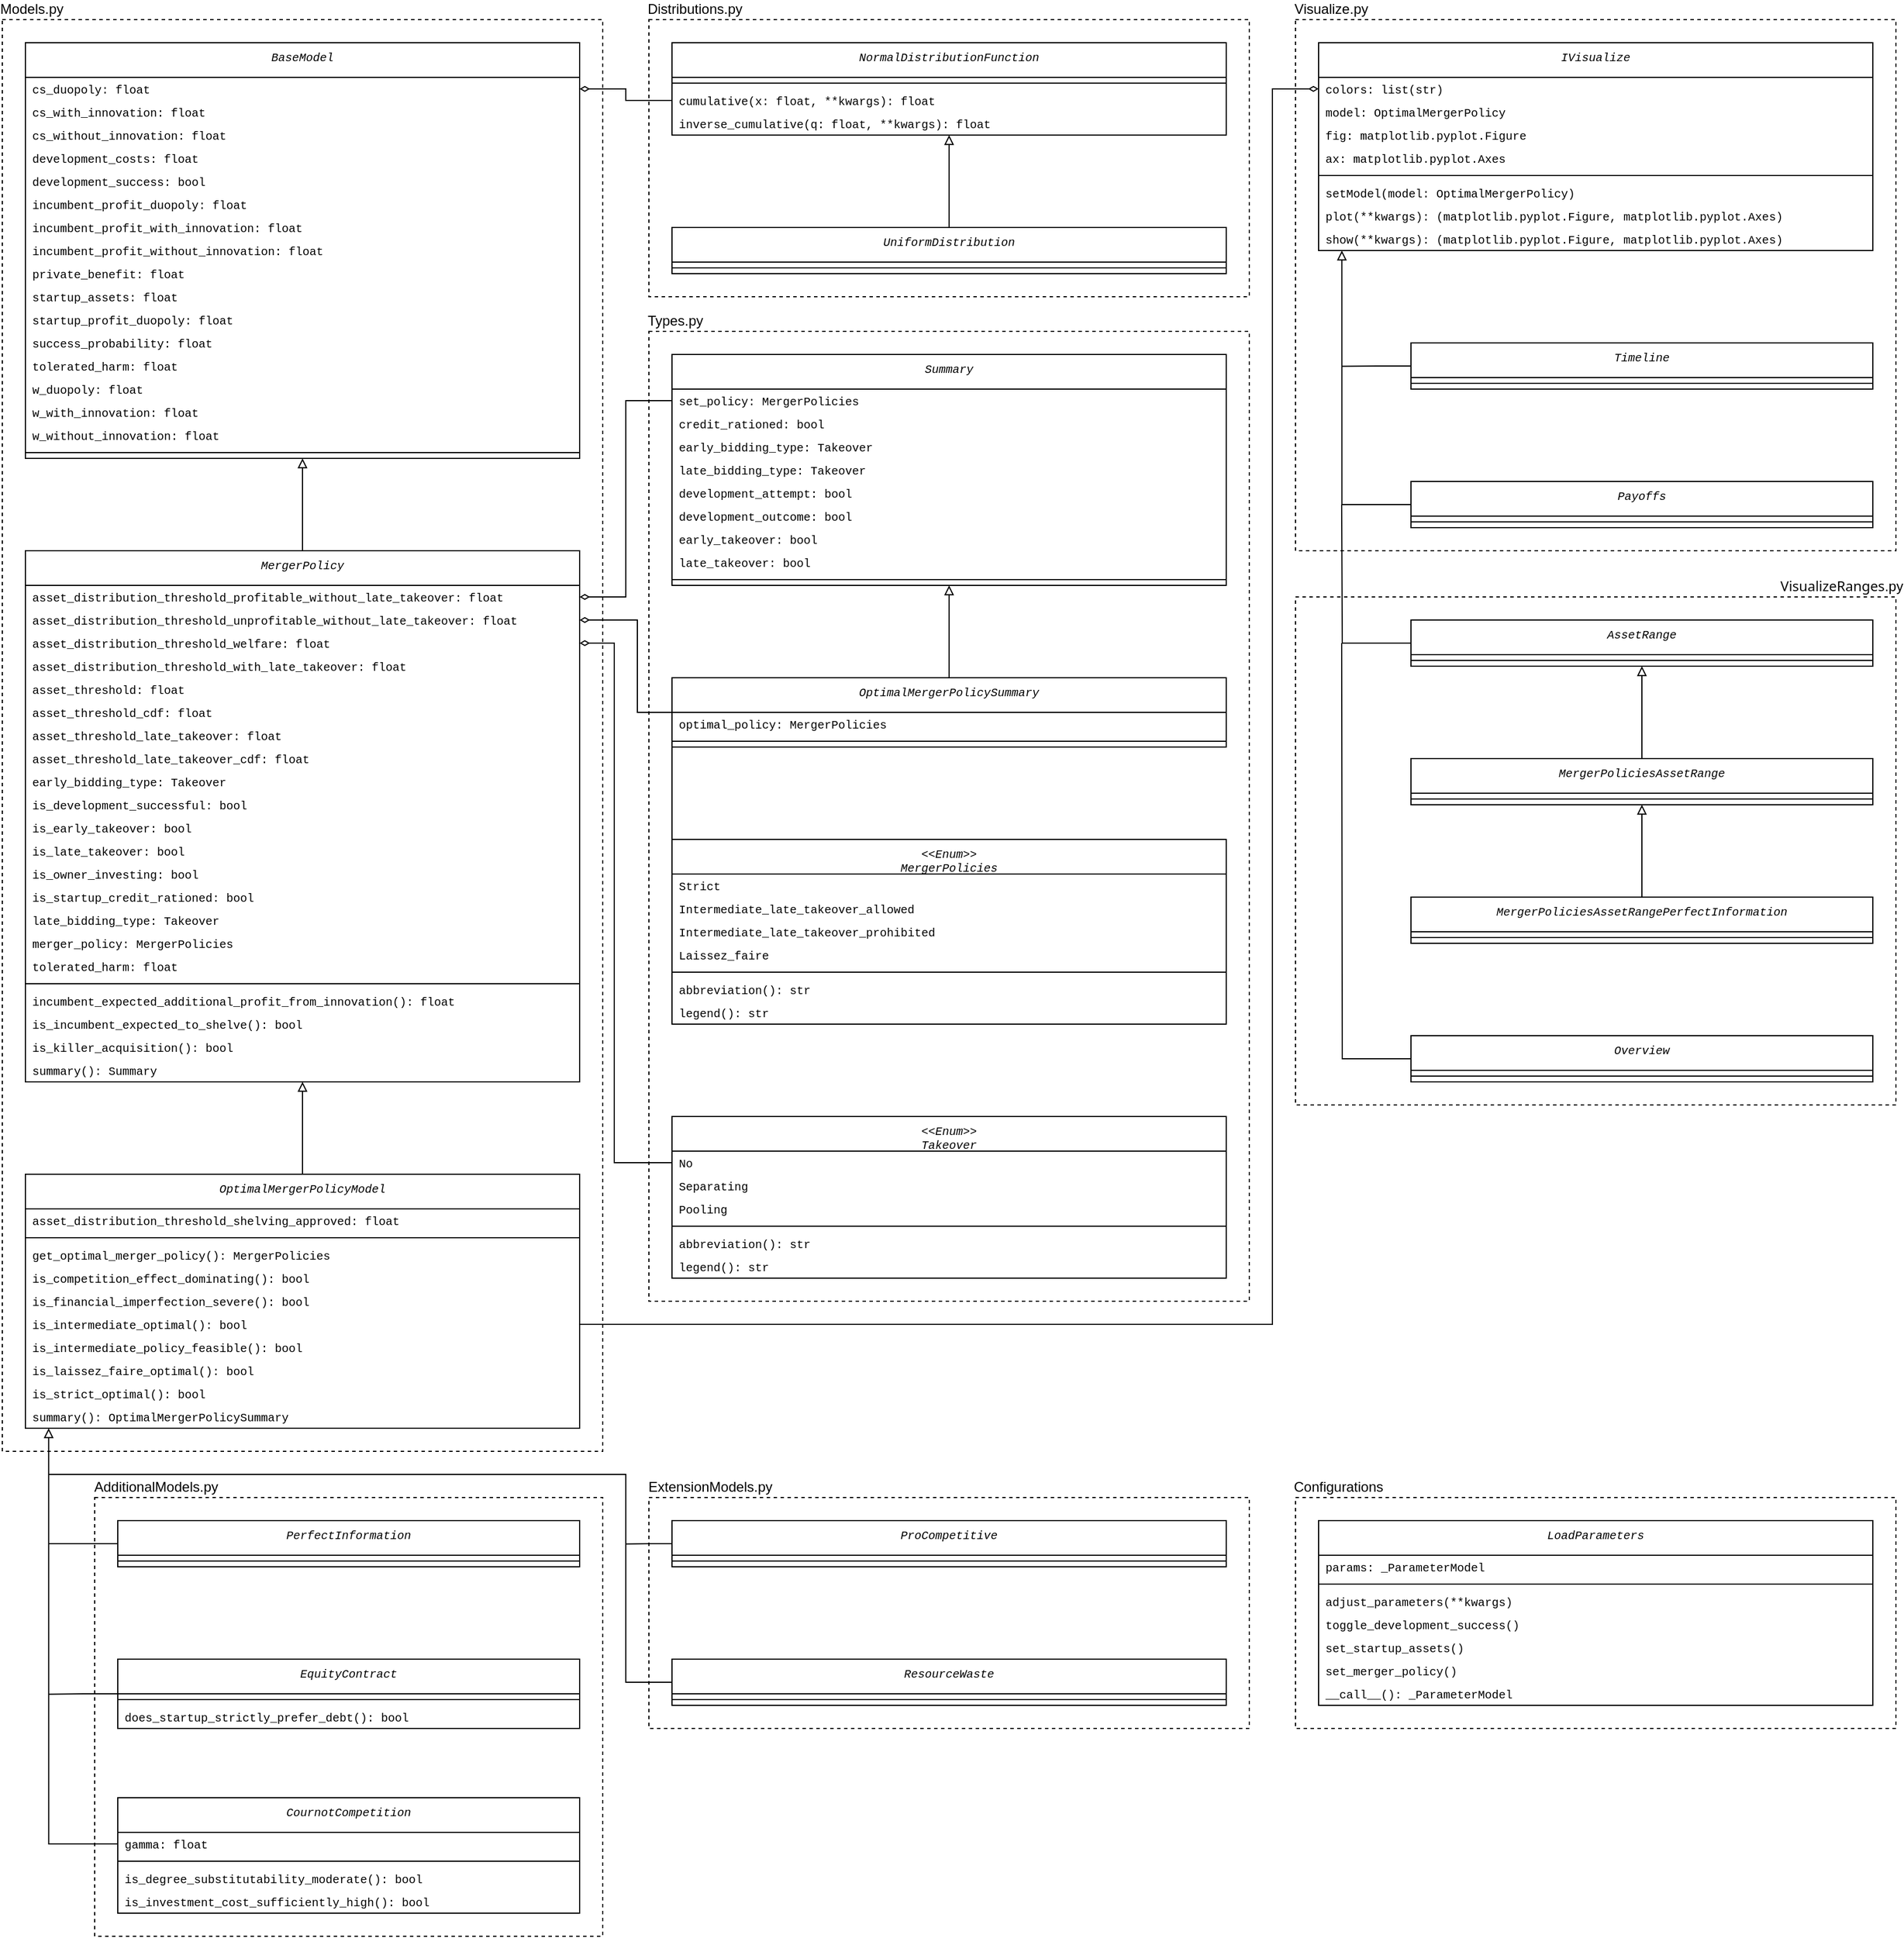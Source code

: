 <mxfile version="19.0.3" type="device"><diagram id="C5RBs43oDa-KdzZeNtuy" name="Page-1"><mxGraphModel dx="2844" dy="1714" grid="1" gridSize="10" guides="1" tooltips="1" connect="1" arrows="1" fold="1" page="1" pageScale="1" pageWidth="827" pageHeight="1169" math="0" shadow="0"><root><mxCell id="WIyWlLk6GJQsqaUBKTNV-0"/><mxCell id="WIyWlLk6GJQsqaUBKTNV-1" parent="WIyWlLk6GJQsqaUBKTNV-0"/><mxCell id="T2H4FNFeN9SNzQCAsRRk-172" value="Distributions.py" style="rounded=0;whiteSpace=wrap;html=1;fillColor=none;dashed=1;labelPosition=left;verticalLabelPosition=top;align=right;verticalAlign=bottom;spacingLeft=0;spacingRight=-83;" vertex="1" parent="WIyWlLk6GJQsqaUBKTNV-1"><mxGeometry x="620" y="100" width="520" height="240" as="geometry"/></mxCell><mxCell id="99" value="Types.py" style="rounded=0;whiteSpace=wrap;html=1;fillColor=none;dashed=1;labelPosition=left;verticalLabelPosition=top;align=right;verticalAlign=bottom;spacingLeft=0;spacingRight=-49;" parent="WIyWlLk6GJQsqaUBKTNV-1" vertex="1"><mxGeometry x="620" y="370" width="520" height="840" as="geometry"/></mxCell><mxCell id="97" value="Models.py" style="rounded=0;whiteSpace=wrap;html=1;fillColor=none;dashed=1;labelPosition=left;verticalLabelPosition=top;align=right;verticalAlign=bottom;spacingLeft=0;spacingRight=-55;" parent="WIyWlLk6GJQsqaUBKTNV-1" vertex="1"><mxGeometry x="60" y="100" width="520" height="1240" as="geometry"/></mxCell><mxCell id="98" value="AdditionalModels.py" style="rounded=0;whiteSpace=wrap;html=1;fillColor=none;dashed=1;labelPosition=left;verticalLabelPosition=top;align=right;verticalAlign=bottom;spacingLeft=0;spacingRight=-109;" parent="WIyWlLk6GJQsqaUBKTNV-1" vertex="1"><mxGeometry x="140" y="1380" width="440" height="380" as="geometry"/></mxCell><mxCell id="zkfFHV4jXpPFQw0GAbJ--0" value="BaseModel" style="swimlane;fontStyle=2;align=center;verticalAlign=top;childLayout=stackLayout;horizontal=1;startSize=30;horizontalStack=0;resizeParent=1;resizeLast=0;collapsible=1;marginBottom=0;rounded=0;shadow=0;strokeWidth=1;fontFamily=Courier New;fontSize=10;" parent="WIyWlLk6GJQsqaUBKTNV-1" vertex="1"><mxGeometry x="80" y="120" width="480" height="360" as="geometry"><mxRectangle x="230" y="140" width="160" height="26" as="alternateBounds"/></mxGeometry></mxCell><mxCell id="2sFI9Li3K3q5MDXTztL8-12" value="cs_duopoly: float" style="text;align=left;verticalAlign=middle;spacingLeft=4;spacingRight=4;overflow=hidden;rotatable=0;points=[[0,0.5],[1,0.5]];portConstraint=eastwest;rounded=0;shadow=0;html=0;fontFamily=Courier New;fontSize=10;" parent="zkfFHV4jXpPFQw0GAbJ--0" vertex="1"><mxGeometry y="30" width="480" height="20" as="geometry"/></mxCell><mxCell id="2sFI9Li3K3q5MDXTztL8-2" value="cs_with_innovation: float" style="text;align=left;verticalAlign=middle;spacingLeft=4;spacingRight=4;overflow=hidden;rotatable=0;points=[[0,0.5],[1,0.5]];portConstraint=eastwest;rounded=0;shadow=0;html=0;fontFamily=Courier New;fontSize=10;" parent="zkfFHV4jXpPFQw0GAbJ--0" vertex="1"><mxGeometry y="50" width="480" height="20" as="geometry"/></mxCell><mxCell id="2sFI9Li3K3q5MDXTztL8-9" value="cs_without_innovation: float" style="text;align=left;verticalAlign=middle;spacingLeft=4;spacingRight=4;overflow=hidden;rotatable=0;points=[[0,0.5],[1,0.5]];portConstraint=eastwest;rounded=0;shadow=0;html=0;fontFamily=Courier New;fontSize=10;" parent="zkfFHV4jXpPFQw0GAbJ--0" vertex="1"><mxGeometry y="70" width="480" height="20" as="geometry"/></mxCell><mxCell id="zkfFHV4jXpPFQw0GAbJ--2" value="development_costs: float" style="text;align=left;verticalAlign=middle;spacingLeft=4;spacingRight=4;overflow=hidden;rotatable=0;points=[[0,0.5],[1,0.5]];portConstraint=eastwest;rounded=0;shadow=0;html=0;fontFamily=Courier New;fontSize=10;" parent="zkfFHV4jXpPFQw0GAbJ--0" vertex="1"><mxGeometry y="90" width="480" height="20" as="geometry"/></mxCell><mxCell id="2sFI9Li3K3q5MDXTztL8-6" value="development_success: bool" style="text;align=left;verticalAlign=middle;spacingLeft=4;spacingRight=4;overflow=hidden;rotatable=0;points=[[0,0.5],[1,0.5]];portConstraint=eastwest;rounded=0;shadow=0;html=0;fontFamily=Courier New;fontSize=10;" parent="zkfFHV4jXpPFQw0GAbJ--0" vertex="1"><mxGeometry y="110" width="480" height="20" as="geometry"/></mxCell><mxCell id="2sFI9Li3K3q5MDXTztL8-11" value="incumbent_profit_duopoly: float" style="text;align=left;verticalAlign=middle;spacingLeft=4;spacingRight=4;overflow=hidden;rotatable=0;points=[[0,0.5],[1,0.5]];portConstraint=eastwest;rounded=0;shadow=0;html=0;fontFamily=Courier New;fontSize=10;" parent="zkfFHV4jXpPFQw0GAbJ--0" vertex="1"><mxGeometry y="130" width="480" height="20" as="geometry"/></mxCell><mxCell id="2sFI9Li3K3q5MDXTztL8-3" value="incumbent_profit_with_innovation: float" style="text;align=left;verticalAlign=middle;spacingLeft=4;spacingRight=4;overflow=hidden;rotatable=0;points=[[0,0.5],[1,0.5]];portConstraint=eastwest;rounded=0;shadow=0;html=0;fontFamily=Courier New;fontSize=10;" parent="zkfFHV4jXpPFQw0GAbJ--0" vertex="1"><mxGeometry y="150" width="480" height="20" as="geometry"/></mxCell><mxCell id="2sFI9Li3K3q5MDXTztL8-8" value="incumbent_profit_without_innovation: float" style="text;align=left;verticalAlign=middle;spacingLeft=4;spacingRight=4;overflow=hidden;rotatable=0;points=[[0,0.5],[1,0.5]];portConstraint=eastwest;rounded=0;shadow=0;html=0;fontFamily=Courier New;fontSize=10;" parent="zkfFHV4jXpPFQw0GAbJ--0" vertex="1"><mxGeometry y="170" width="480" height="20" as="geometry"/></mxCell><mxCell id="2sFI9Li3K3q5MDXTztL8-4" value="private_benefit: float" style="text;align=left;verticalAlign=middle;spacingLeft=4;spacingRight=4;overflow=hidden;rotatable=0;points=[[0,0.5],[1,0.5]];portConstraint=eastwest;rounded=0;shadow=0;html=0;fontFamily=Courier New;fontSize=10;" parent="zkfFHV4jXpPFQw0GAbJ--0" vertex="1"><mxGeometry y="190" width="480" height="20" as="geometry"/></mxCell><mxCell id="zkfFHV4jXpPFQw0GAbJ--3" value="startup_assets: float" style="text;align=left;verticalAlign=middle;spacingLeft=4;spacingRight=4;overflow=hidden;rotatable=0;points=[[0,0.5],[1,0.5]];portConstraint=eastwest;rounded=0;shadow=0;html=0;fontFamily=Courier New;fontSize=10;" parent="zkfFHV4jXpPFQw0GAbJ--0" vertex="1"><mxGeometry y="210" width="480" height="20" as="geometry"/></mxCell><mxCell id="2sFI9Li3K3q5MDXTztL8-14" value="startup_profit_duopoly: float" style="text;align=left;verticalAlign=middle;spacingLeft=4;spacingRight=4;overflow=hidden;rotatable=0;points=[[0,0.5],[1,0.5]];portConstraint=eastwest;rounded=0;shadow=0;html=0;fontFamily=Courier New;fontSize=10;" parent="zkfFHV4jXpPFQw0GAbJ--0" vertex="1"><mxGeometry y="230" width="480" height="20" as="geometry"/></mxCell><mxCell id="2sFI9Li3K3q5MDXTztL8-7" value="success_probability: float" style="text;align=left;verticalAlign=middle;spacingLeft=4;spacingRight=4;overflow=hidden;rotatable=0;points=[[0,0.5],[1,0.5]];portConstraint=eastwest;rounded=0;shadow=0;html=0;fontFamily=Courier New;fontSize=10;" parent="zkfFHV4jXpPFQw0GAbJ--0" vertex="1"><mxGeometry y="250" width="480" height="20" as="geometry"/></mxCell><mxCell id="zkfFHV4jXpPFQw0GAbJ--1" value="tolerated_harm: float" style="text;align=left;verticalAlign=middle;spacingLeft=4;spacingRight=4;overflow=hidden;rotatable=0;points=[[0,0.5],[1,0.5]];portConstraint=eastwest;fontFamily=Courier New;fontSize=10;" parent="zkfFHV4jXpPFQw0GAbJ--0" vertex="1"><mxGeometry y="270" width="480" height="20" as="geometry"/></mxCell><mxCell id="2sFI9Li3K3q5MDXTztL8-13" value="w_duopoly: float" style="text;align=left;verticalAlign=middle;spacingLeft=4;spacingRight=4;overflow=hidden;rotatable=0;points=[[0,0.5],[1,0.5]];portConstraint=eastwest;rounded=0;shadow=0;html=0;fontFamily=Courier New;fontSize=10;" parent="zkfFHV4jXpPFQw0GAbJ--0" vertex="1"><mxGeometry y="290" width="480" height="20" as="geometry"/></mxCell><mxCell id="2sFI9Li3K3q5MDXTztL8-1" value="w_with_innovation: float" style="text;align=left;verticalAlign=middle;spacingLeft=4;spacingRight=4;overflow=hidden;rotatable=0;points=[[0,0.5],[1,0.5]];portConstraint=eastwest;rounded=0;shadow=0;html=0;fontFamily=Courier New;fontSize=10;" parent="zkfFHV4jXpPFQw0GAbJ--0" vertex="1"><mxGeometry y="310" width="480" height="20" as="geometry"/></mxCell><mxCell id="2sFI9Li3K3q5MDXTztL8-10" value="w_without_innovation: float" style="text;align=left;verticalAlign=middle;spacingLeft=4;spacingRight=4;overflow=hidden;rotatable=0;points=[[0,0.5],[1,0.5]];portConstraint=eastwest;rounded=0;shadow=0;html=0;fontFamily=Courier New;fontSize=10;" parent="zkfFHV4jXpPFQw0GAbJ--0" vertex="1"><mxGeometry y="330" width="480" height="20" as="geometry"/></mxCell><mxCell id="zkfFHV4jXpPFQw0GAbJ--4" value="" style="line;html=1;strokeWidth=1;align=left;verticalAlign=middle;spacingTop=-1;spacingLeft=3;spacingRight=3;rotatable=0;labelPosition=right;points=[];portConstraint=eastwest;fontFamily=Courier New;fontSize=10;" parent="zkfFHV4jXpPFQw0GAbJ--0" vertex="1"><mxGeometry y="350" width="480" height="10" as="geometry"/></mxCell><mxCell id="2sFI9Li3K3q5MDXTztL8-33" style="edgeStyle=orthogonalEdgeStyle;rounded=0;orthogonalLoop=1;jettySize=auto;html=1;exitX=0.5;exitY=0;exitDx=0;exitDy=0;entryX=0.5;entryY=1;entryDx=0;entryDy=0;endArrow=block;endFill=0;fontFamily=Courier New;fontSize=10;" parent="WIyWlLk6GJQsqaUBKTNV-1" source="2sFI9Li3K3q5MDXTztL8-15" target="zkfFHV4jXpPFQw0GAbJ--0" edge="1"><mxGeometry relative="1" as="geometry"/></mxCell><mxCell id="2sFI9Li3K3q5MDXTztL8-15" value="MergerPolicy" style="swimlane;fontStyle=2;align=center;verticalAlign=top;childLayout=stackLayout;horizontal=1;startSize=30;horizontalStack=0;resizeParent=1;resizeLast=0;collapsible=1;marginBottom=0;rounded=0;shadow=0;strokeWidth=1;fontFamily=Courier New;fontSize=10;" parent="WIyWlLk6GJQsqaUBKTNV-1" vertex="1"><mxGeometry x="80" y="560" width="480" height="460" as="geometry"><mxRectangle x="230" y="140" width="160" height="26" as="alternateBounds"/></mxGeometry></mxCell><mxCell id="2sFI9Li3K3q5MDXTztL8-16" value="asset_distribution_threshold_profitable_without_late_takeover: float" style="text;align=left;verticalAlign=middle;spacingLeft=4;spacingRight=4;overflow=hidden;rotatable=0;points=[[0,0.5],[1,0.5]];portConstraint=eastwest;rounded=0;shadow=0;html=0;fontFamily=Courier New;fontSize=10;" parent="2sFI9Li3K3q5MDXTztL8-15" vertex="1"><mxGeometry y="30" width="480" height="20" as="geometry"/></mxCell><mxCell id="2sFI9Li3K3q5MDXTztL8-17" value="asset_distribution_threshold_unprofitable_without_late_takeover: float" style="text;align=left;verticalAlign=middle;spacingLeft=4;spacingRight=4;overflow=hidden;rotatable=0;points=[[0,0.5],[1,0.5]];portConstraint=eastwest;rounded=0;shadow=0;html=0;fontFamily=Courier New;fontSize=10;" parent="2sFI9Li3K3q5MDXTztL8-15" vertex="1"><mxGeometry y="50" width="480" height="20" as="geometry"/></mxCell><mxCell id="2sFI9Li3K3q5MDXTztL8-18" value="asset_distribution_threshold_welfare: float" style="text;align=left;verticalAlign=middle;spacingLeft=4;spacingRight=4;overflow=hidden;rotatable=0;points=[[0,0.5],[1,0.5]];portConstraint=eastwest;rounded=0;shadow=0;html=0;fontFamily=Courier New;fontSize=10;" parent="2sFI9Li3K3q5MDXTztL8-15" vertex="1"><mxGeometry y="70" width="480" height="20" as="geometry"/></mxCell><mxCell id="2sFI9Li3K3q5MDXTztL8-19" value="asset_distribution_threshold_with_late_takeover: float" style="text;align=left;verticalAlign=middle;spacingLeft=4;spacingRight=4;overflow=hidden;rotatable=0;points=[[0,0.5],[1,0.5]];portConstraint=eastwest;rounded=0;shadow=0;html=0;fontFamily=Courier New;fontSize=10;" parent="2sFI9Li3K3q5MDXTztL8-15" vertex="1"><mxGeometry y="90" width="480" height="20" as="geometry"/></mxCell><mxCell id="2sFI9Li3K3q5MDXTztL8-20" value="asset_threshold: float" style="text;align=left;verticalAlign=middle;spacingLeft=4;spacingRight=4;overflow=hidden;rotatable=0;points=[[0,0.5],[1,0.5]];portConstraint=eastwest;rounded=0;shadow=0;html=0;fontFamily=Courier New;fontSize=10;" parent="2sFI9Li3K3q5MDXTztL8-15" vertex="1"><mxGeometry y="110" width="480" height="20" as="geometry"/></mxCell><mxCell id="2sFI9Li3K3q5MDXTztL8-21" value="asset_threshold_cdf: float" style="text;align=left;verticalAlign=middle;spacingLeft=4;spacingRight=4;overflow=hidden;rotatable=0;points=[[0,0.5],[1,0.5]];portConstraint=eastwest;rounded=0;shadow=0;html=0;fontFamily=Courier New;fontSize=10;" parent="2sFI9Li3K3q5MDXTztL8-15" vertex="1"><mxGeometry y="130" width="480" height="20" as="geometry"/></mxCell><mxCell id="2sFI9Li3K3q5MDXTztL8-22" value="asset_threshold_late_takeover: float" style="text;align=left;verticalAlign=middle;spacingLeft=4;spacingRight=4;overflow=hidden;rotatable=0;points=[[0,0.5],[1,0.5]];portConstraint=eastwest;rounded=0;shadow=0;html=0;fontFamily=Courier New;fontSize=10;" parent="2sFI9Li3K3q5MDXTztL8-15" vertex="1"><mxGeometry y="150" width="480" height="20" as="geometry"/></mxCell><mxCell id="2sFI9Li3K3q5MDXTztL8-23" value="asset_threshold_late_takeover_cdf: float" style="text;align=left;verticalAlign=middle;spacingLeft=4;spacingRight=4;overflow=hidden;rotatable=0;points=[[0,0.5],[1,0.5]];portConstraint=eastwest;rounded=0;shadow=0;html=0;fontFamily=Courier New;fontSize=10;" parent="2sFI9Li3K3q5MDXTztL8-15" vertex="1"><mxGeometry y="170" width="480" height="20" as="geometry"/></mxCell><mxCell id="2sFI9Li3K3q5MDXTztL8-24" value="early_bidding_type: Takeover" style="text;align=left;verticalAlign=middle;spacingLeft=4;spacingRight=4;overflow=hidden;rotatable=0;points=[[0,0.5],[1,0.5]];portConstraint=eastwest;rounded=0;shadow=0;html=0;fontFamily=Courier New;fontSize=10;" parent="2sFI9Li3K3q5MDXTztL8-15" vertex="1"><mxGeometry y="190" width="480" height="20" as="geometry"/></mxCell><mxCell id="2sFI9Li3K3q5MDXTztL8-25" value="is_development_successful: bool" style="text;align=left;verticalAlign=middle;spacingLeft=4;spacingRight=4;overflow=hidden;rotatable=0;points=[[0,0.5],[1,0.5]];portConstraint=eastwest;rounded=0;shadow=0;html=0;fontFamily=Courier New;fontSize=10;" parent="2sFI9Li3K3q5MDXTztL8-15" vertex="1"><mxGeometry y="210" width="480" height="20" as="geometry"/></mxCell><mxCell id="2sFI9Li3K3q5MDXTztL8-26" value="is_early_takeover: bool" style="text;align=left;verticalAlign=middle;spacingLeft=4;spacingRight=4;overflow=hidden;rotatable=0;points=[[0,0.5],[1,0.5]];portConstraint=eastwest;rounded=0;shadow=0;html=0;fontFamily=Courier New;fontSize=10;" parent="2sFI9Li3K3q5MDXTztL8-15" vertex="1"><mxGeometry y="230" width="480" height="20" as="geometry"/></mxCell><mxCell id="2sFI9Li3K3q5MDXTztL8-27" value="is_late_takeover: bool" style="text;align=left;verticalAlign=middle;spacingLeft=4;spacingRight=4;overflow=hidden;rotatable=0;points=[[0,0.5],[1,0.5]];portConstraint=eastwest;rounded=0;shadow=0;html=0;fontFamily=Courier New;fontSize=10;" parent="2sFI9Li3K3q5MDXTztL8-15" vertex="1"><mxGeometry y="250" width="480" height="20" as="geometry"/></mxCell><mxCell id="2sFI9Li3K3q5MDXTztL8-28" value="is_owner_investing: bool" style="text;align=left;verticalAlign=middle;spacingLeft=4;spacingRight=4;overflow=hidden;rotatable=0;points=[[0,0.5],[1,0.5]];portConstraint=eastwest;fontFamily=Courier New;fontSize=10;" parent="2sFI9Li3K3q5MDXTztL8-15" vertex="1"><mxGeometry y="270" width="480" height="20" as="geometry"/></mxCell><mxCell id="2sFI9Li3K3q5MDXTztL8-29" value="is_startup_credit_rationed: bool" style="text;align=left;verticalAlign=middle;spacingLeft=4;spacingRight=4;overflow=hidden;rotatable=0;points=[[0,0.5],[1,0.5]];portConstraint=eastwest;rounded=0;shadow=0;html=0;fontFamily=Courier New;fontSize=10;" parent="2sFI9Li3K3q5MDXTztL8-15" vertex="1"><mxGeometry y="290" width="480" height="20" as="geometry"/></mxCell><mxCell id="2sFI9Li3K3q5MDXTztL8-30" value="late_bidding_type: Takeover" style="text;align=left;verticalAlign=middle;spacingLeft=4;spacingRight=4;overflow=hidden;rotatable=0;points=[[0,0.5],[1,0.5]];portConstraint=eastwest;rounded=0;shadow=0;html=0;fontFamily=Courier New;fontSize=10;" parent="2sFI9Li3K3q5MDXTztL8-15" vertex="1"><mxGeometry y="310" width="480" height="20" as="geometry"/></mxCell><mxCell id="2sFI9Li3K3q5MDXTztL8-31" value="merger_policy: MergerPolicies" style="text;align=left;verticalAlign=middle;spacingLeft=4;spacingRight=4;overflow=hidden;rotatable=0;points=[[0,0.5],[1,0.5]];portConstraint=eastwest;rounded=0;shadow=0;html=0;fontFamily=Courier New;fontSize=10;" parent="2sFI9Li3K3q5MDXTztL8-15" vertex="1"><mxGeometry y="330" width="480" height="20" as="geometry"/></mxCell><mxCell id="T2H4FNFeN9SNzQCAsRRk-100" value="tolerated_harm: float" style="text;align=left;verticalAlign=middle;spacingLeft=4;spacingRight=4;overflow=hidden;rotatable=0;points=[[0,0.5],[1,0.5]];portConstraint=eastwest;rounded=0;shadow=0;html=0;fontFamily=Courier New;fontSize=10;" vertex="1" parent="2sFI9Li3K3q5MDXTztL8-15"><mxGeometry y="350" width="480" height="20" as="geometry"/></mxCell><mxCell id="2sFI9Li3K3q5MDXTztL8-32" value="" style="line;html=1;strokeWidth=1;align=left;verticalAlign=middle;spacingTop=-1;spacingLeft=3;spacingRight=3;rotatable=0;labelPosition=right;points=[];portConstraint=eastwest;fontFamily=Courier New;fontSize=10;" parent="2sFI9Li3K3q5MDXTztL8-15" vertex="1"><mxGeometry y="370" width="480" height="10" as="geometry"/></mxCell><mxCell id="2sFI9Li3K3q5MDXTztL8-34" value="incumbent_expected_additional_profit_from_innovation(): float" style="text;align=left;verticalAlign=middle;spacingLeft=4;spacingRight=4;overflow=hidden;rotatable=0;points=[[0,0.5],[1,0.5]];portConstraint=eastwest;rounded=0;shadow=0;html=0;fontFamily=Courier New;fontSize=10;" parent="2sFI9Li3K3q5MDXTztL8-15" vertex="1"><mxGeometry y="380" width="480" height="20" as="geometry"/></mxCell><mxCell id="2sFI9Li3K3q5MDXTztL8-35" value="is_incumbent_expected_to_shelve(): bool" style="text;align=left;verticalAlign=middle;spacingLeft=4;spacingRight=4;overflow=hidden;rotatable=0;points=[[0,0.5],[1,0.5]];portConstraint=eastwest;rounded=0;shadow=0;html=0;fontFamily=Courier New;fontSize=10;" parent="2sFI9Li3K3q5MDXTztL8-15" vertex="1"><mxGeometry y="400" width="480" height="20" as="geometry"/></mxCell><mxCell id="T2H4FNFeN9SNzQCAsRRk-101" value="is_killer_acquisition(): bool" style="text;align=left;verticalAlign=middle;spacingLeft=4;spacingRight=4;overflow=hidden;rotatable=0;points=[[0,0.5],[1,0.5]];portConstraint=eastwest;rounded=0;shadow=0;html=0;fontFamily=Courier New;fontSize=10;" vertex="1" parent="2sFI9Li3K3q5MDXTztL8-15"><mxGeometry y="420" width="480" height="20" as="geometry"/></mxCell><mxCell id="2sFI9Li3K3q5MDXTztL8-36" value="summary(): Summary" style="text;align=left;verticalAlign=middle;spacingLeft=4;spacingRight=4;overflow=hidden;rotatable=0;points=[[0,0.5],[1,0.5]];portConstraint=eastwest;rounded=0;shadow=0;html=0;fontFamily=Courier New;fontSize=10;" parent="2sFI9Li3K3q5MDXTztL8-15" vertex="1"><mxGeometry y="440" width="480" height="20" as="geometry"/></mxCell><mxCell id="2sFI9Li3K3q5MDXTztL8-58" style="edgeStyle=orthogonalEdgeStyle;rounded=0;orthogonalLoop=1;jettySize=auto;html=1;exitX=0.5;exitY=0;exitDx=0;exitDy=0;entryX=0.5;entryY=1;entryDx=0;entryDy=0;entryPerimeter=0;fontFamily=Courier New;fontSize=10;endArrow=block;endFill=0;" parent="WIyWlLk6GJQsqaUBKTNV-1" source="2sFI9Li3K3q5MDXTztL8-37" target="2sFI9Li3K3q5MDXTztL8-36" edge="1"><mxGeometry relative="1" as="geometry"/></mxCell><mxCell id="2sFI9Li3K3q5MDXTztL8-37" value="OptimalMergerPolicyModel" style="swimlane;fontStyle=2;align=center;verticalAlign=top;childLayout=stackLayout;horizontal=1;startSize=30;horizontalStack=0;resizeParent=1;resizeLast=0;collapsible=1;marginBottom=0;rounded=0;shadow=0;strokeWidth=1;fontFamily=Courier New;fontSize=10;" parent="WIyWlLk6GJQsqaUBKTNV-1" vertex="1"><mxGeometry x="80" y="1100" width="480" height="220" as="geometry"><mxRectangle x="230" y="140" width="160" height="26" as="alternateBounds"/></mxGeometry></mxCell><mxCell id="2sFI9Li3K3q5MDXTztL8-38" value="asset_distribution_threshold_shelving_approved: float" style="text;align=left;verticalAlign=middle;spacingLeft=4;spacingRight=4;overflow=hidden;rotatable=0;points=[[0,0.5],[1,0.5]];portConstraint=eastwest;rounded=0;shadow=0;html=0;fontFamily=Courier New;fontSize=10;" parent="2sFI9Li3K3q5MDXTztL8-37" vertex="1"><mxGeometry y="30" width="480" height="20" as="geometry"/></mxCell><mxCell id="2sFI9Li3K3q5MDXTztL8-54" value="" style="line;html=1;strokeWidth=1;align=left;verticalAlign=middle;spacingTop=-1;spacingLeft=3;spacingRight=3;rotatable=0;labelPosition=right;points=[];portConstraint=eastwest;fontFamily=Courier New;fontSize=10;" parent="2sFI9Li3K3q5MDXTztL8-37" vertex="1"><mxGeometry y="50" width="480" height="10" as="geometry"/></mxCell><mxCell id="2sFI9Li3K3q5MDXTztL8-55" value="get_optimal_merger_policy(): MergerPolicies" style="text;align=left;verticalAlign=middle;spacingLeft=4;spacingRight=4;overflow=hidden;rotatable=0;points=[[0,0.5],[1,0.5]];portConstraint=eastwest;rounded=0;shadow=0;html=0;fontFamily=Courier New;fontSize=10;" parent="2sFI9Li3K3q5MDXTztL8-37" vertex="1"><mxGeometry y="60" width="480" height="20" as="geometry"/></mxCell><mxCell id="2sFI9Li3K3q5MDXTztL8-63" value="is_competition_effect_dominating(): bool" style="text;align=left;verticalAlign=middle;spacingLeft=4;spacingRight=4;overflow=hidden;rotatable=0;points=[[0,0.5],[1,0.5]];portConstraint=eastwest;rounded=0;shadow=0;html=0;fontFamily=Courier New;fontSize=10;" parent="2sFI9Li3K3q5MDXTztL8-37" vertex="1"><mxGeometry y="80" width="480" height="20" as="geometry"/></mxCell><mxCell id="2sFI9Li3K3q5MDXTztL8-61" value="is_financial_imperfection_severe(): bool" style="text;align=left;verticalAlign=middle;spacingLeft=4;spacingRight=4;overflow=hidden;rotatable=0;points=[[0,0.5],[1,0.5]];portConstraint=eastwest;rounded=0;shadow=0;html=0;fontFamily=Courier New;fontSize=10;" parent="2sFI9Li3K3q5MDXTztL8-37" vertex="1"><mxGeometry y="100" width="480" height="20" as="geometry"/></mxCell><mxCell id="2sFI9Li3K3q5MDXTztL8-60" value="is_intermediate_optimal(): bool" style="text;align=left;verticalAlign=middle;spacingLeft=4;spacingRight=4;overflow=hidden;rotatable=0;points=[[0,0.5],[1,0.5]];portConstraint=eastwest;rounded=0;shadow=0;html=0;fontFamily=Courier New;fontSize=10;" parent="2sFI9Li3K3q5MDXTztL8-37" vertex="1"><mxGeometry y="120" width="480" height="20" as="geometry"/></mxCell><mxCell id="2sFI9Li3K3q5MDXTztL8-56" value="is_intermediate_policy_feasible(): bool" style="text;align=left;verticalAlign=middle;spacingLeft=4;spacingRight=4;overflow=hidden;rotatable=0;points=[[0,0.5],[1,0.5]];portConstraint=eastwest;rounded=0;shadow=0;html=0;fontFamily=Courier New;fontSize=10;" parent="2sFI9Li3K3q5MDXTztL8-37" vertex="1"><mxGeometry y="140" width="480" height="20" as="geometry"/></mxCell><mxCell id="2sFI9Li3K3q5MDXTztL8-65" value="is_laissez_faire_optimal(): bool" style="text;align=left;verticalAlign=middle;spacingLeft=4;spacingRight=4;overflow=hidden;rotatable=0;points=[[0,0.5],[1,0.5]];portConstraint=eastwest;rounded=0;shadow=0;html=0;fontFamily=Courier New;fontSize=10;" parent="2sFI9Li3K3q5MDXTztL8-37" vertex="1"><mxGeometry y="160" width="480" height="20" as="geometry"/></mxCell><mxCell id="T2H4FNFeN9SNzQCAsRRk-104" value="is_strict_optimal(): bool" style="text;align=left;verticalAlign=middle;spacingLeft=4;spacingRight=4;overflow=hidden;rotatable=0;points=[[0,0.5],[1,0.5]];portConstraint=eastwest;rounded=0;shadow=0;html=0;fontFamily=Courier New;fontSize=10;" vertex="1" parent="2sFI9Li3K3q5MDXTztL8-37"><mxGeometry y="180" width="480" height="20" as="geometry"/></mxCell><mxCell id="T2H4FNFeN9SNzQCAsRRk-105" value="summary(): OptimalMergerPolicySummary" style="text;align=left;verticalAlign=middle;spacingLeft=4;spacingRight=4;overflow=hidden;rotatable=0;points=[[0,0.5],[1,0.5]];portConstraint=eastwest;rounded=0;shadow=0;html=0;fontFamily=Courier New;fontSize=10;" vertex="1" parent="2sFI9Li3K3q5MDXTztL8-37"><mxGeometry y="200" width="480" height="20" as="geometry"/></mxCell><mxCell id="11" style="edgeStyle=orthogonalEdgeStyle;rounded=0;orthogonalLoop=1;jettySize=auto;html=1;endArrow=block;endFill=0;entryX=0.042;entryY=1;entryDx=0;entryDy=0;entryPerimeter=0;exitX=0;exitY=0.5;exitDx=0;exitDy=0;" parent="WIyWlLk6GJQsqaUBKTNV-1" source="T2H4FNFeN9SNzQCAsRRk-106" target="T2H4FNFeN9SNzQCAsRRk-105" edge="1"><mxGeometry relative="1" as="geometry"><mxPoint x="100" y="1400" as="targetPoint"/><mxPoint x="260" y="1690" as="sourcePoint"/><Array as="points"><mxPoint x="100" y="1680"/></Array></mxGeometry></mxCell><mxCell id="0" value="CournotCompetition" style="swimlane;fontStyle=2;align=center;verticalAlign=top;childLayout=stackLayout;horizontal=1;startSize=30;horizontalStack=0;resizeParent=1;resizeLast=0;collapsible=1;marginBottom=0;rounded=0;shadow=0;strokeWidth=1;fontFamily=Courier New;fontSize=10;" parent="WIyWlLk6GJQsqaUBKTNV-1" vertex="1"><mxGeometry x="160" y="1640" width="400" height="100" as="geometry"><mxRectangle x="230" y="140" width="160" height="26" as="alternateBounds"/></mxGeometry></mxCell><mxCell id="T2H4FNFeN9SNzQCAsRRk-106" value="gamma: float" style="text;align=left;verticalAlign=middle;spacingLeft=4;spacingRight=4;overflow=hidden;rotatable=0;points=[[0,0.5],[1,0.5]];portConstraint=eastwest;rounded=0;shadow=0;html=0;fontFamily=Courier New;fontSize=10;" vertex="1" parent="0"><mxGeometry y="30" width="400" height="20" as="geometry"/></mxCell><mxCell id="2" value="" style="line;html=1;strokeWidth=1;align=left;verticalAlign=middle;spacingTop=-1;spacingLeft=3;spacingRight=3;rotatable=0;labelPosition=right;points=[];portConstraint=eastwest;fontFamily=Courier New;fontSize=10;" parent="0" vertex="1"><mxGeometry y="50" width="400" height="10" as="geometry"/></mxCell><mxCell id="T2H4FNFeN9SNzQCAsRRk-107" value="is_degree_substitutability_moderate(): bool" style="text;align=left;verticalAlign=middle;spacingLeft=4;spacingRight=4;overflow=hidden;rotatable=0;points=[[0,0.5],[1,0.5]];portConstraint=eastwest;rounded=0;shadow=0;html=0;fontFamily=Courier New;fontSize=10;" vertex="1" parent="0"><mxGeometry y="60" width="400" height="20" as="geometry"/></mxCell><mxCell id="T2H4FNFeN9SNzQCAsRRk-108" value="is_investment_cost_sufficiently_high(): bool" style="text;align=left;verticalAlign=middle;spacingLeft=4;spacingRight=4;overflow=hidden;rotatable=0;points=[[0,0.5],[1,0.5]];portConstraint=eastwest;rounded=0;shadow=0;html=0;fontFamily=Courier New;fontSize=10;" vertex="1" parent="0"><mxGeometry y="80" width="400" height="20" as="geometry"/></mxCell><mxCell id="T2H4FNFeN9SNzQCAsRRk-109" style="edgeStyle=orthogonalEdgeStyle;rounded=0;orthogonalLoop=1;jettySize=auto;html=1;exitX=0;exitY=0.5;exitDx=0;exitDy=0;endArrow=none;endFill=0;" edge="1" parent="WIyWlLk6GJQsqaUBKTNV-1" source="9"><mxGeometry relative="1" as="geometry"><mxPoint x="100" y="1420" as="targetPoint"/></mxGeometry></mxCell><mxCell id="9" value="PerfectInformation" style="swimlane;fontStyle=2;align=center;verticalAlign=top;childLayout=stackLayout;horizontal=1;startSize=30;horizontalStack=0;resizeParent=1;resizeLast=0;collapsible=1;marginBottom=0;rounded=0;shadow=0;strokeWidth=1;fontFamily=Courier New;fontSize=10;" parent="WIyWlLk6GJQsqaUBKTNV-1" vertex="1"><mxGeometry x="160" y="1400" width="400" height="40" as="geometry"><mxRectangle x="230" y="140" width="160" height="26" as="alternateBounds"/></mxGeometry></mxCell><mxCell id="10" value="" style="line;html=1;strokeWidth=1;align=left;verticalAlign=middle;spacingTop=-1;spacingLeft=3;spacingRight=3;rotatable=0;labelPosition=right;points=[];portConstraint=eastwest;fontFamily=Courier New;fontSize=10;" parent="9" vertex="1"><mxGeometry y="30" width="400" height="10" as="geometry"/></mxCell><mxCell id="15" value="IVisualize" style="swimlane;fontStyle=2;align=center;verticalAlign=top;childLayout=stackLayout;horizontal=1;startSize=30;horizontalStack=0;resizeParent=1;resizeLast=0;collapsible=1;marginBottom=0;rounded=0;shadow=0;strokeWidth=1;fontFamily=Courier New;fontSize=10;" parent="WIyWlLk6GJQsqaUBKTNV-1" vertex="1"><mxGeometry x="1200" y="120" width="480" height="180" as="geometry"><mxRectangle x="230" y="140" width="160" height="26" as="alternateBounds"/></mxGeometry></mxCell><mxCell id="16" value="colors: list(str)" style="text;align=left;verticalAlign=middle;spacingLeft=4;spacingRight=4;overflow=hidden;rotatable=0;points=[[0,0.5],[1,0.5]];portConstraint=eastwest;rounded=0;shadow=0;html=0;fontFamily=Courier New;fontSize=10;" parent="15" vertex="1"><mxGeometry y="30" width="480" height="20" as="geometry"/></mxCell><mxCell id="28" value="model: OptimalMergerPolicy" style="text;align=left;verticalAlign=middle;spacingLeft=4;spacingRight=4;overflow=hidden;rotatable=0;points=[[0,0.5],[1,0.5]];portConstraint=eastwest;rounded=0;shadow=0;html=0;fontFamily=Courier New;fontSize=10;" parent="15" vertex="1"><mxGeometry y="50" width="480" height="20" as="geometry"/></mxCell><mxCell id="29" value="fig: matplotlib.pyplot.Figure" style="text;align=left;verticalAlign=middle;spacingLeft=4;spacingRight=4;overflow=hidden;rotatable=0;points=[[0,0.5],[1,0.5]];portConstraint=eastwest;rounded=0;shadow=0;html=0;fontFamily=Courier New;fontSize=10;" parent="15" vertex="1"><mxGeometry y="70" width="480" height="20" as="geometry"/></mxCell><mxCell id="30" value="ax: matplotlib.pyplot.Axes" style="text;align=left;verticalAlign=middle;spacingLeft=4;spacingRight=4;overflow=hidden;rotatable=0;points=[[0,0.5],[1,0.5]];portConstraint=eastwest;rounded=0;shadow=0;html=0;fontFamily=Courier New;fontSize=10;" parent="15" vertex="1"><mxGeometry y="90" width="480" height="20" as="geometry"/></mxCell><mxCell id="17" value="" style="line;html=1;strokeWidth=1;align=left;verticalAlign=middle;spacingTop=-1;spacingLeft=3;spacingRight=3;rotatable=0;labelPosition=right;points=[];portConstraint=eastwest;fontFamily=Courier New;fontSize=10;" parent="15" vertex="1"><mxGeometry y="110" width="480" height="10" as="geometry"/></mxCell><mxCell id="T2H4FNFeN9SNzQCAsRRk-130" value="setModel(model: OptimalMergerPolicy)" style="text;align=left;verticalAlign=middle;spacingLeft=4;spacingRight=4;overflow=hidden;rotatable=0;points=[[0,0.5],[1,0.5]];portConstraint=eastwest;rounded=0;shadow=0;html=0;fontFamily=Courier New;fontSize=10;" vertex="1" parent="15"><mxGeometry y="120" width="480" height="20" as="geometry"/></mxCell><mxCell id="T2H4FNFeN9SNzQCAsRRk-129" value="plot(**kwargs): (matplotlib.pyplot.Figure, matplotlib.pyplot.Axes)" style="text;align=left;verticalAlign=middle;spacingLeft=4;spacingRight=4;overflow=hidden;rotatable=0;points=[[0,0.5],[1,0.5]];portConstraint=eastwest;rounded=0;shadow=0;html=0;fontFamily=Courier New;fontSize=10;" vertex="1" parent="15"><mxGeometry y="140" width="480" height="20" as="geometry"/></mxCell><mxCell id="23" value="show(**kwargs): (matplotlib.pyplot.Figure, matplotlib.pyplot.Axes)" style="text;align=left;verticalAlign=middle;spacingLeft=4;spacingRight=4;overflow=hidden;rotatable=0;points=[[0,0.5],[1,0.5]];portConstraint=eastwest;rounded=0;shadow=0;html=0;fontFamily=Courier New;fontSize=10;" parent="15" vertex="1"><mxGeometry y="160" width="480" height="20" as="geometry"/></mxCell><mxCell id="31" style="edgeStyle=orthogonalEdgeStyle;rounded=0;orthogonalLoop=1;jettySize=auto;html=1;exitX=0;exitY=0.5;exitDx=0;exitDy=0;entryX=1;entryY=0.5;entryDx=0;entryDy=0;endArrow=none;endFill=0;startArrow=diamondThin;startFill=0;" parent="WIyWlLk6GJQsqaUBKTNV-1" source="16" target="2sFI9Li3K3q5MDXTztL8-38" edge="1"><mxGeometry relative="1" as="geometry"><Array as="points"><mxPoint x="1160" y="160"/><mxPoint x="1160" y="1230"/><mxPoint x="560" y="1230"/></Array></mxGeometry></mxCell><mxCell id="T2H4FNFeN9SNzQCAsRRk-143" style="edgeStyle=orthogonalEdgeStyle;rounded=0;orthogonalLoop=1;jettySize=auto;html=1;exitX=0.5;exitY=0;exitDx=0;exitDy=0;entryX=0.5;entryY=1;entryDx=0;entryDy=0;endArrow=block;endFill=0;" edge="1" parent="WIyWlLk6GJQsqaUBKTNV-1" source="34" target="T2H4FNFeN9SNzQCAsRRk-141"><mxGeometry relative="1" as="geometry"/></mxCell><mxCell id="34" value="MergerPoliciesAssetRange" style="swimlane;fontStyle=2;align=center;verticalAlign=top;childLayout=stackLayout;horizontal=1;startSize=30;horizontalStack=0;resizeParent=1;resizeLast=0;collapsible=1;marginBottom=0;rounded=0;shadow=0;strokeWidth=1;fontFamily=Courier New;fontSize=10;" parent="WIyWlLk6GJQsqaUBKTNV-1" vertex="1"><mxGeometry x="1280" y="740" width="400" height="40" as="geometry"><mxRectangle x="230" y="140" width="160" height="26" as="alternateBounds"/></mxGeometry></mxCell><mxCell id="35" value="" style="line;html=1;strokeWidth=1;align=left;verticalAlign=middle;spacingTop=-1;spacingLeft=3;spacingRight=3;rotatable=0;labelPosition=right;points=[];portConstraint=eastwest;fontFamily=Courier New;fontSize=10;" parent="34" vertex="1"><mxGeometry y="30" width="400" height="10" as="geometry"/></mxCell><mxCell id="T2H4FNFeN9SNzQCAsRRk-136" style="edgeStyle=orthogonalEdgeStyle;rounded=0;orthogonalLoop=1;jettySize=auto;html=1;exitX=0;exitY=0.5;exitDx=0;exitDy=0;endArrow=none;endFill=0;" edge="1" parent="WIyWlLk6GJQsqaUBKTNV-1" source="37"><mxGeometry relative="1" as="geometry"><mxPoint x="1220" y="400.286" as="targetPoint"/></mxGeometry></mxCell><mxCell id="37" value="Timeline" style="swimlane;fontStyle=2;align=center;verticalAlign=top;childLayout=stackLayout;horizontal=1;startSize=30;horizontalStack=0;resizeParent=1;resizeLast=0;collapsible=1;marginBottom=0;rounded=0;shadow=0;strokeWidth=1;fontFamily=Courier New;fontSize=10;" parent="WIyWlLk6GJQsqaUBKTNV-1" vertex="1"><mxGeometry x="1280" y="380" width="400" height="40" as="geometry"><mxRectangle x="230" y="140" width="160" height="26" as="alternateBounds"/></mxGeometry></mxCell><mxCell id="38" value="" style="line;html=1;strokeWidth=1;align=left;verticalAlign=middle;spacingTop=-1;spacingLeft=3;spacingRight=3;rotatable=0;labelPosition=right;points=[];portConstraint=eastwest;fontFamily=Courier New;fontSize=10;" parent="37" vertex="1"><mxGeometry y="30" width="400" height="10" as="geometry"/></mxCell><mxCell id="39" value="&lt;&lt;Enum&gt;&gt;&#10;MergerPolicies" style="swimlane;fontStyle=2;align=center;verticalAlign=top;childLayout=stackLayout;horizontal=1;startSize=30;horizontalStack=0;resizeParent=1;resizeLast=0;collapsible=1;marginBottom=0;rounded=0;shadow=0;strokeWidth=1;fontFamily=Courier New;fontSize=10;" parent="WIyWlLk6GJQsqaUBKTNV-1" vertex="1"><mxGeometry x="640" y="810" width="480" height="160" as="geometry"><mxRectangle x="230" y="140" width="160" height="26" as="alternateBounds"/></mxGeometry></mxCell><mxCell id="40" value="Strict" style="text;align=left;verticalAlign=middle;spacingLeft=4;spacingRight=4;overflow=hidden;rotatable=0;points=[[0,0.5],[1,0.5]];portConstraint=eastwest;rounded=0;shadow=0;html=0;fontFamily=Courier New;fontSize=10;" parent="39" vertex="1"><mxGeometry y="30" width="480" height="20" as="geometry"/></mxCell><mxCell id="41" value="Intermediate_late_takeover_allowed" style="text;align=left;verticalAlign=middle;spacingLeft=4;spacingRight=4;overflow=hidden;rotatable=0;points=[[0,0.5],[1,0.5]];portConstraint=eastwest;rounded=0;shadow=0;html=0;fontFamily=Courier New;fontSize=10;" parent="39" vertex="1"><mxGeometry y="50" width="480" height="20" as="geometry"/></mxCell><mxCell id="42" value="Intermediate_late_takeover_prohibited" style="text;align=left;verticalAlign=middle;spacingLeft=4;spacingRight=4;overflow=hidden;rotatable=0;points=[[0,0.5],[1,0.5]];portConstraint=eastwest;rounded=0;shadow=0;html=0;fontFamily=Courier New;fontSize=10;" parent="39" vertex="1"><mxGeometry y="70" width="480" height="20" as="geometry"/></mxCell><mxCell id="43" value="Laissez_faire" style="text;align=left;verticalAlign=middle;spacingLeft=4;spacingRight=4;overflow=hidden;rotatable=0;points=[[0,0.5],[1,0.5]];portConstraint=eastwest;rounded=0;shadow=0;html=0;fontFamily=Courier New;fontSize=10;" parent="39" vertex="1"><mxGeometry y="90" width="480" height="20" as="geometry"/></mxCell><mxCell id="56" value="" style="line;html=1;strokeWidth=1;align=left;verticalAlign=middle;spacingTop=-1;spacingLeft=3;spacingRight=3;rotatable=0;labelPosition=right;points=[];portConstraint=eastwest;fontFamily=Courier New;fontSize=10;" parent="39" vertex="1"><mxGeometry y="110" width="480" height="10" as="geometry"/></mxCell><mxCell id="57" value="abbreviation(): str" style="text;align=left;verticalAlign=middle;spacingLeft=4;spacingRight=4;overflow=hidden;rotatable=0;points=[[0,0.5],[1,0.5]];portConstraint=eastwest;rounded=0;shadow=0;html=0;fontFamily=Courier New;fontSize=10;" parent="39" vertex="1"><mxGeometry y="120" width="480" height="20" as="geometry"/></mxCell><mxCell id="58" value="legend(): str" style="text;align=left;verticalAlign=middle;spacingLeft=4;spacingRight=4;overflow=hidden;rotatable=0;points=[[0,0.5],[1,0.5]];portConstraint=eastwest;rounded=0;shadow=0;html=0;fontFamily=Courier New;fontSize=10;" parent="39" vertex="1"><mxGeometry y="140" width="480" height="20" as="geometry"/></mxCell><mxCell id="59" value="&lt;&lt;Enum&gt;&gt;&#10;Takeover" style="swimlane;fontStyle=2;align=center;verticalAlign=top;childLayout=stackLayout;horizontal=1;startSize=30;horizontalStack=0;resizeParent=1;resizeLast=0;collapsible=1;marginBottom=0;rounded=0;shadow=0;strokeWidth=1;fontFamily=Courier New;fontSize=10;" parent="WIyWlLk6GJQsqaUBKTNV-1" vertex="1"><mxGeometry x="640" y="1050" width="480" height="140" as="geometry"><mxRectangle x="230" y="140" width="160" height="26" as="alternateBounds"/></mxGeometry></mxCell><mxCell id="60" value="No" style="text;align=left;verticalAlign=middle;spacingLeft=4;spacingRight=4;overflow=hidden;rotatable=0;points=[[0,0.5],[1,0.5]];portConstraint=eastwest;rounded=0;shadow=0;html=0;fontFamily=Courier New;fontSize=10;" parent="59" vertex="1"><mxGeometry y="30" width="480" height="20" as="geometry"/></mxCell><mxCell id="61" value="Separating" style="text;align=left;verticalAlign=middle;spacingLeft=4;spacingRight=4;overflow=hidden;rotatable=0;points=[[0,0.5],[1,0.5]];portConstraint=eastwest;rounded=0;shadow=0;html=0;fontFamily=Courier New;fontSize=10;" parent="59" vertex="1"><mxGeometry y="50" width="480" height="20" as="geometry"/></mxCell><mxCell id="62" value="Pooling" style="text;align=left;verticalAlign=middle;spacingLeft=4;spacingRight=4;overflow=hidden;rotatable=0;points=[[0,0.5],[1,0.5]];portConstraint=eastwest;rounded=0;shadow=0;html=0;fontFamily=Courier New;fontSize=10;" parent="59" vertex="1"><mxGeometry y="70" width="480" height="20" as="geometry"/></mxCell><mxCell id="64" value="" style="line;html=1;strokeWidth=1;align=left;verticalAlign=middle;spacingTop=-1;spacingLeft=3;spacingRight=3;rotatable=0;labelPosition=right;points=[];portConstraint=eastwest;fontFamily=Courier New;fontSize=10;" parent="59" vertex="1"><mxGeometry y="90" width="480" height="10" as="geometry"/></mxCell><mxCell id="65" value="abbreviation(): str" style="text;align=left;verticalAlign=middle;spacingLeft=4;spacingRight=4;overflow=hidden;rotatable=0;points=[[0,0.5],[1,0.5]];portConstraint=eastwest;rounded=0;shadow=0;html=0;fontFamily=Courier New;fontSize=10;" parent="59" vertex="1"><mxGeometry y="100" width="480" height="20" as="geometry"/></mxCell><mxCell id="66" value="legend(): str" style="text;align=left;verticalAlign=middle;spacingLeft=4;spacingRight=4;overflow=hidden;rotatable=0;points=[[0,0.5],[1,0.5]];portConstraint=eastwest;rounded=0;shadow=0;html=0;fontFamily=Courier New;fontSize=10;" parent="59" vertex="1"><mxGeometry y="120" width="480" height="20" as="geometry"/></mxCell><mxCell id="67" value="Summary" style="swimlane;fontStyle=2;align=center;verticalAlign=top;childLayout=stackLayout;horizontal=1;startSize=30;horizontalStack=0;resizeParent=1;resizeLast=0;collapsible=1;marginBottom=0;rounded=0;shadow=0;strokeWidth=1;fontFamily=Courier New;fontSize=10;" parent="WIyWlLk6GJQsqaUBKTNV-1" vertex="1"><mxGeometry x="640" y="390" width="480" height="200" as="geometry"><mxRectangle x="230" y="140" width="160" height="26" as="alternateBounds"/></mxGeometry></mxCell><mxCell id="68" value="set_policy: MergerPolicies" style="text;align=left;verticalAlign=middle;spacingLeft=4;spacingRight=4;overflow=hidden;rotatable=0;points=[[0,0.5],[1,0.5]];portConstraint=eastwest;rounded=0;shadow=0;html=0;fontFamily=Courier New;fontSize=10;" parent="67" vertex="1"><mxGeometry y="30" width="480" height="20" as="geometry"/></mxCell><mxCell id="69" value="credit_rationed: bool" style="text;align=left;verticalAlign=middle;spacingLeft=4;spacingRight=4;overflow=hidden;rotatable=0;points=[[0,0.5],[1,0.5]];portConstraint=eastwest;rounded=0;shadow=0;html=0;fontFamily=Courier New;fontSize=10;" parent="67" vertex="1"><mxGeometry y="50" width="480" height="20" as="geometry"/></mxCell><mxCell id="70" value="early_bidding_type: Takeover" style="text;align=left;verticalAlign=middle;spacingLeft=4;spacingRight=4;overflow=hidden;rotatable=0;points=[[0,0.5],[1,0.5]];portConstraint=eastwest;rounded=0;shadow=0;html=0;fontFamily=Courier New;fontSize=10;" parent="67" vertex="1"><mxGeometry y="70" width="480" height="20" as="geometry"/></mxCell><mxCell id="74" value="late_bidding_type: Takeover" style="text;align=left;verticalAlign=middle;spacingLeft=4;spacingRight=4;overflow=hidden;rotatable=0;points=[[0,0.5],[1,0.5]];portConstraint=eastwest;rounded=0;shadow=0;html=0;fontFamily=Courier New;fontSize=10;" parent="67" vertex="1"><mxGeometry y="90" width="480" height="20" as="geometry"/></mxCell><mxCell id="75" value="development_attempt: bool" style="text;align=left;verticalAlign=middle;spacingLeft=4;spacingRight=4;overflow=hidden;rotatable=0;points=[[0,0.5],[1,0.5]];portConstraint=eastwest;rounded=0;shadow=0;html=0;fontFamily=Courier New;fontSize=10;" parent="67" vertex="1"><mxGeometry y="110" width="480" height="20" as="geometry"/></mxCell><mxCell id="76" value="development_outcome: bool" style="text;align=left;verticalAlign=middle;spacingLeft=4;spacingRight=4;overflow=hidden;rotatable=0;points=[[0,0.5],[1,0.5]];portConstraint=eastwest;rounded=0;shadow=0;html=0;fontFamily=Courier New;fontSize=10;" parent="67" vertex="1"><mxGeometry y="130" width="480" height="20" as="geometry"/></mxCell><mxCell id="77" value="early_takeover: bool" style="text;align=left;verticalAlign=middle;spacingLeft=4;spacingRight=4;overflow=hidden;rotatable=0;points=[[0,0.5],[1,0.5]];portConstraint=eastwest;rounded=0;shadow=0;html=0;fontFamily=Courier New;fontSize=10;" parent="67" vertex="1"><mxGeometry y="150" width="480" height="20" as="geometry"/></mxCell><mxCell id="78" value="late_takeover: bool" style="text;align=left;verticalAlign=middle;spacingLeft=4;spacingRight=4;overflow=hidden;rotatable=0;points=[[0,0.5],[1,0.5]];portConstraint=eastwest;rounded=0;shadow=0;html=0;fontFamily=Courier New;fontSize=10;" parent="67" vertex="1"><mxGeometry y="170" width="480" height="20" as="geometry"/></mxCell><mxCell id="71" value="" style="line;html=1;strokeWidth=1;align=left;verticalAlign=middle;spacingTop=-1;spacingLeft=3;spacingRight=3;rotatable=0;labelPosition=right;points=[];portConstraint=eastwest;fontFamily=Courier New;fontSize=10;" parent="67" vertex="1"><mxGeometry y="190" width="480" height="10" as="geometry"/></mxCell><mxCell id="89" style="edgeStyle=orthogonalEdgeStyle;rounded=0;orthogonalLoop=1;jettySize=auto;html=1;exitX=0.5;exitY=0;exitDx=0;exitDy=0;entryX=0.5;entryY=1;entryDx=0;entryDy=0;endArrow=block;endFill=0;" parent="WIyWlLk6GJQsqaUBKTNV-1" source="79" target="67" edge="1"><mxGeometry relative="1" as="geometry"/></mxCell><mxCell id="79" value="OptimalMergerPolicySummary" style="swimlane;fontStyle=2;align=center;verticalAlign=top;childLayout=stackLayout;horizontal=1;startSize=30;horizontalStack=0;resizeParent=1;resizeLast=0;collapsible=1;marginBottom=0;rounded=0;shadow=0;strokeWidth=1;fontFamily=Courier New;fontSize=10;" parent="WIyWlLk6GJQsqaUBKTNV-1" vertex="1"><mxGeometry x="640" y="670" width="480" height="60" as="geometry"><mxRectangle x="230" y="140" width="160" height="26" as="alternateBounds"/></mxGeometry></mxCell><mxCell id="80" value="optimal_policy: MergerPolicies" style="text;align=left;verticalAlign=middle;spacingLeft=4;spacingRight=4;overflow=hidden;rotatable=0;points=[[0,0.5],[1,0.5]];portConstraint=eastwest;rounded=0;shadow=0;html=0;fontFamily=Courier New;fontSize=10;" parent="79" vertex="1"><mxGeometry y="30" width="480" height="20" as="geometry"/></mxCell><mxCell id="88" value="" style="line;html=1;strokeWidth=1;align=left;verticalAlign=middle;spacingTop=-1;spacingLeft=3;spacingRight=3;rotatable=0;labelPosition=right;points=[];portConstraint=eastwest;fontFamily=Courier New;fontSize=10;" parent="79" vertex="1"><mxGeometry y="50" width="480" height="10" as="geometry"/></mxCell><mxCell id="90" style="edgeStyle=orthogonalEdgeStyle;rounded=0;orthogonalLoop=1;jettySize=auto;html=1;entryX=1;entryY=0.5;entryDx=0;entryDy=0;endArrow=diamondThin;endFill=0;startArrow=none;startFill=0;exitX=0;exitY=0.5;exitDx=0;exitDy=0;" parent="WIyWlLk6GJQsqaUBKTNV-1" target="2sFI9Li3K3q5MDXTztL8-16" edge="1" source="68"><mxGeometry relative="1" as="geometry"><Array as="points"><mxPoint x="600" y="430"/><mxPoint x="600" y="600"/></Array><mxPoint x="640" y="170" as="sourcePoint"/><mxPoint y="1220" as="targetPoint"/></mxGeometry></mxCell><mxCell id="91" style="edgeStyle=orthogonalEdgeStyle;rounded=0;orthogonalLoop=1;jettySize=auto;html=1;exitX=0;exitY=0.5;exitDx=0;exitDy=0;entryX=1;entryY=0.5;entryDx=0;entryDy=0;startArrow=none;startFill=0;endArrow=diamondThin;endFill=0;" parent="WIyWlLk6GJQsqaUBKTNV-1" source="40" target="2sFI9Li3K3q5MDXTztL8-17" edge="1"><mxGeometry relative="1" as="geometry"><Array as="points"><mxPoint x="640" y="700"/><mxPoint x="610" y="700"/><mxPoint x="610" y="620"/></Array></mxGeometry></mxCell><mxCell id="92" style="edgeStyle=orthogonalEdgeStyle;rounded=0;orthogonalLoop=1;jettySize=auto;html=1;exitX=0;exitY=0.5;exitDx=0;exitDy=0;entryX=1;entryY=0.5;entryDx=0;entryDy=0;startArrow=none;startFill=0;endArrow=diamondThin;endFill=0;" parent="WIyWlLk6GJQsqaUBKTNV-1" source="60" target="2sFI9Li3K3q5MDXTztL8-18" edge="1"><mxGeometry relative="1" as="geometry"><Array as="points"><mxPoint x="590" y="1090"/><mxPoint x="590" y="640"/></Array></mxGeometry></mxCell><mxCell id="T2H4FNFeN9SNzQCAsRRk-113" style="edgeStyle=orthogonalEdgeStyle;rounded=0;orthogonalLoop=1;jettySize=auto;html=1;exitX=0;exitY=0.5;exitDx=0;exitDy=0;endArrow=none;endFill=0;" edge="1" parent="WIyWlLk6GJQsqaUBKTNV-1" source="T2H4FNFeN9SNzQCAsRRk-110"><mxGeometry relative="1" as="geometry"><mxPoint x="100" y="1550.333" as="targetPoint"/></mxGeometry></mxCell><mxCell id="T2H4FNFeN9SNzQCAsRRk-110" value="EquityContract" style="swimlane;fontStyle=2;align=center;verticalAlign=top;childLayout=stackLayout;horizontal=1;startSize=30;horizontalStack=0;resizeParent=1;resizeLast=0;collapsible=1;marginBottom=0;rounded=0;shadow=0;strokeWidth=1;fontFamily=Courier New;fontSize=10;" vertex="1" parent="WIyWlLk6GJQsqaUBKTNV-1"><mxGeometry x="160" y="1520" width="400" height="60" as="geometry"><mxRectangle x="230" y="140" width="160" height="26" as="alternateBounds"/></mxGeometry></mxCell><mxCell id="T2H4FNFeN9SNzQCAsRRk-111" value="" style="line;html=1;strokeWidth=1;align=left;verticalAlign=middle;spacingTop=-1;spacingLeft=3;spacingRight=3;rotatable=0;labelPosition=right;points=[];portConstraint=eastwest;fontFamily=Courier New;fontSize=10;" vertex="1" parent="T2H4FNFeN9SNzQCAsRRk-110"><mxGeometry y="30" width="400" height="10" as="geometry"/></mxCell><mxCell id="T2H4FNFeN9SNzQCAsRRk-112" value="does_startup_strictly_prefer_debt(): bool" style="text;align=left;verticalAlign=middle;spacingLeft=4;spacingRight=4;overflow=hidden;rotatable=0;points=[[0,0.5],[1,0.5]];portConstraint=eastwest;rounded=0;shadow=0;html=0;fontFamily=Courier New;fontSize=10;" vertex="1" parent="T2H4FNFeN9SNzQCAsRRk-110"><mxGeometry y="40" width="400" height="20" as="geometry"/></mxCell><mxCell id="T2H4FNFeN9SNzQCAsRRk-114" value="ExtensionModels.py" style="rounded=0;whiteSpace=wrap;html=1;fillColor=none;dashed=1;labelPosition=left;verticalLabelPosition=top;align=right;verticalAlign=bottom;spacingLeft=0;spacingRight=-109;" vertex="1" parent="WIyWlLk6GJQsqaUBKTNV-1"><mxGeometry x="620" y="1380" width="520" height="200" as="geometry"/></mxCell><mxCell id="T2H4FNFeN9SNzQCAsRRk-128" style="edgeStyle=orthogonalEdgeStyle;rounded=0;orthogonalLoop=1;jettySize=auto;html=1;exitX=0;exitY=0.5;exitDx=0;exitDy=0;endArrow=none;endFill=0;" edge="1" parent="WIyWlLk6GJQsqaUBKTNV-1" source="T2H4FNFeN9SNzQCAsRRk-120"><mxGeometry relative="1" as="geometry"><mxPoint x="600" y="1420.2" as="targetPoint"/></mxGeometry></mxCell><mxCell id="T2H4FNFeN9SNzQCAsRRk-120" value="ProCompetitive" style="swimlane;fontStyle=2;align=center;verticalAlign=top;childLayout=stackLayout;horizontal=1;startSize=30;horizontalStack=0;resizeParent=1;resizeLast=0;collapsible=1;marginBottom=0;rounded=0;shadow=0;strokeWidth=1;fontFamily=Courier New;fontSize=10;" vertex="1" parent="WIyWlLk6GJQsqaUBKTNV-1"><mxGeometry x="640" y="1400" width="480" height="40" as="geometry"><mxRectangle x="230" y="140" width="160" height="26" as="alternateBounds"/></mxGeometry></mxCell><mxCell id="T2H4FNFeN9SNzQCAsRRk-121" value="" style="line;html=1;strokeWidth=1;align=left;verticalAlign=middle;spacingTop=-1;spacingLeft=3;spacingRight=3;rotatable=0;labelPosition=right;points=[];portConstraint=eastwest;fontFamily=Courier New;fontSize=10;" vertex="1" parent="T2H4FNFeN9SNzQCAsRRk-120"><mxGeometry y="30" width="480" height="10" as="geometry"/></mxCell><mxCell id="T2H4FNFeN9SNzQCAsRRk-127" style="edgeStyle=orthogonalEdgeStyle;rounded=0;orthogonalLoop=1;jettySize=auto;html=1;exitX=0;exitY=0.5;exitDx=0;exitDy=0;endArrow=none;endFill=0;" edge="1" parent="WIyWlLk6GJQsqaUBKTNV-1" source="T2H4FNFeN9SNzQCAsRRk-125"><mxGeometry relative="1" as="geometry"><mxPoint x="100" y="1360" as="targetPoint"/><Array as="points"><mxPoint x="600" y="1540"/><mxPoint x="600" y="1360"/></Array></mxGeometry></mxCell><mxCell id="T2H4FNFeN9SNzQCAsRRk-125" value="ResourceWaste" style="swimlane;fontStyle=2;align=center;verticalAlign=top;childLayout=stackLayout;horizontal=1;startSize=30;horizontalStack=0;resizeParent=1;resizeLast=0;collapsible=1;marginBottom=0;rounded=0;shadow=0;strokeWidth=1;fontFamily=Courier New;fontSize=10;" vertex="1" parent="WIyWlLk6GJQsqaUBKTNV-1"><mxGeometry x="640" y="1520" width="480" height="40" as="geometry"><mxRectangle x="230" y="140" width="160" height="26" as="alternateBounds"/></mxGeometry></mxCell><mxCell id="T2H4FNFeN9SNzQCAsRRk-126" value="" style="line;html=1;strokeWidth=1;align=left;verticalAlign=middle;spacingTop=-1;spacingLeft=3;spacingRight=3;rotatable=0;labelPosition=right;points=[];portConstraint=eastwest;fontFamily=Courier New;fontSize=10;" vertex="1" parent="T2H4FNFeN9SNzQCAsRRk-125"><mxGeometry y="30" width="480" height="10" as="geometry"/></mxCell><mxCell id="T2H4FNFeN9SNzQCAsRRk-135" style="edgeStyle=orthogonalEdgeStyle;rounded=0;orthogonalLoop=1;jettySize=auto;html=1;exitX=0;exitY=0.5;exitDx=0;exitDy=0;endArrow=block;endFill=0;entryX=0.042;entryY=1;entryDx=0;entryDy=0;entryPerimeter=0;" edge="1" parent="WIyWlLk6GJQsqaUBKTNV-1" source="T2H4FNFeN9SNzQCAsRRk-131" target="23"><mxGeometry relative="1" as="geometry"><mxPoint x="1220" y="310.0" as="targetPoint"/></mxGeometry></mxCell><mxCell id="T2H4FNFeN9SNzQCAsRRk-131" value="Payoffs" style="swimlane;fontStyle=2;align=center;verticalAlign=top;childLayout=stackLayout;horizontal=1;startSize=30;horizontalStack=0;resizeParent=1;resizeLast=0;collapsible=1;marginBottom=0;rounded=0;shadow=0;strokeWidth=1;fontFamily=Courier New;fontSize=10;" vertex="1" parent="WIyWlLk6GJQsqaUBKTNV-1"><mxGeometry x="1280" y="500" width="400" height="40" as="geometry"><mxRectangle x="230" y="140" width="160" height="26" as="alternateBounds"/></mxGeometry></mxCell><mxCell id="T2H4FNFeN9SNzQCAsRRk-132" value="" style="line;html=1;strokeWidth=1;align=left;verticalAlign=middle;spacingTop=-1;spacingLeft=3;spacingRight=3;rotatable=0;labelPosition=right;points=[];portConstraint=eastwest;fontFamily=Courier New;fontSize=10;" vertex="1" parent="T2H4FNFeN9SNzQCAsRRk-131"><mxGeometry y="30" width="400" height="10" as="geometry"/></mxCell><mxCell id="100" value="Visualize.py" style="rounded=0;whiteSpace=wrap;html=1;fillColor=none;dashed=1;labelPosition=left;verticalLabelPosition=top;align=right;verticalAlign=bottom;spacingLeft=0;spacingRight=-65;" parent="WIyWlLk6GJQsqaUBKTNV-1" vertex="1"><mxGeometry x="1180" y="100" width="520" height="460" as="geometry"/></mxCell><mxCell id="T2H4FNFeN9SNzQCAsRRk-144" style="edgeStyle=orthogonalEdgeStyle;rounded=0;orthogonalLoop=1;jettySize=auto;html=1;exitX=0.5;exitY=0;exitDx=0;exitDy=0;entryX=0.5;entryY=1;entryDx=0;entryDy=0;endArrow=block;endFill=0;" edge="1" parent="WIyWlLk6GJQsqaUBKTNV-1" source="T2H4FNFeN9SNzQCAsRRk-137" target="34"><mxGeometry relative="1" as="geometry"/></mxCell><mxCell id="T2H4FNFeN9SNzQCAsRRk-137" value="MergerPoliciesAssetRangePerfectInformation" style="swimlane;fontStyle=2;align=center;verticalAlign=top;childLayout=stackLayout;horizontal=1;startSize=30;horizontalStack=0;resizeParent=1;resizeLast=0;collapsible=1;marginBottom=0;rounded=0;shadow=0;strokeWidth=1;fontFamily=Courier New;fontSize=10;" vertex="1" parent="WIyWlLk6GJQsqaUBKTNV-1"><mxGeometry x="1280" y="860" width="400" height="40" as="geometry"><mxRectangle x="230" y="140" width="160" height="26" as="alternateBounds"/></mxGeometry></mxCell><mxCell id="T2H4FNFeN9SNzQCAsRRk-138" value="" style="line;html=1;strokeWidth=1;align=left;verticalAlign=middle;spacingTop=-1;spacingLeft=3;spacingRight=3;rotatable=0;labelPosition=right;points=[];portConstraint=eastwest;fontFamily=Courier New;fontSize=10;" vertex="1" parent="T2H4FNFeN9SNzQCAsRRk-137"><mxGeometry y="30" width="400" height="10" as="geometry"/></mxCell><mxCell id="T2H4FNFeN9SNzQCAsRRk-146" style="edgeStyle=orthogonalEdgeStyle;rounded=0;orthogonalLoop=1;jettySize=auto;html=1;exitX=0;exitY=0.5;exitDx=0;exitDy=0;endArrow=none;endFill=0;" edge="1" parent="WIyWlLk6GJQsqaUBKTNV-1" source="T2H4FNFeN9SNzQCAsRRk-139"><mxGeometry relative="1" as="geometry"><mxPoint x="1220" y="640" as="targetPoint"/></mxGeometry></mxCell><mxCell id="T2H4FNFeN9SNzQCAsRRk-139" value="Overview" style="swimlane;fontStyle=2;align=center;verticalAlign=top;childLayout=stackLayout;horizontal=1;startSize=30;horizontalStack=0;resizeParent=1;resizeLast=0;collapsible=1;marginBottom=0;rounded=0;shadow=0;strokeWidth=1;fontFamily=Courier New;fontSize=10;" vertex="1" parent="WIyWlLk6GJQsqaUBKTNV-1"><mxGeometry x="1280" y="980" width="400" height="40" as="geometry"><mxRectangle x="230" y="140" width="160" height="26" as="alternateBounds"/></mxGeometry></mxCell><mxCell id="T2H4FNFeN9SNzQCAsRRk-140" value="" style="line;html=1;strokeWidth=1;align=left;verticalAlign=middle;spacingTop=-1;spacingLeft=3;spacingRight=3;rotatable=0;labelPosition=right;points=[];portConstraint=eastwest;fontFamily=Courier New;fontSize=10;" vertex="1" parent="T2H4FNFeN9SNzQCAsRRk-139"><mxGeometry y="30" width="400" height="10" as="geometry"/></mxCell><mxCell id="T2H4FNFeN9SNzQCAsRRk-145" style="edgeStyle=orthogonalEdgeStyle;rounded=0;orthogonalLoop=1;jettySize=auto;html=1;exitX=0;exitY=0.5;exitDx=0;exitDy=0;endArrow=none;endFill=0;" edge="1" parent="WIyWlLk6GJQsqaUBKTNV-1" source="T2H4FNFeN9SNzQCAsRRk-141"><mxGeometry relative="1" as="geometry"><mxPoint x="1220" y="520" as="targetPoint"/></mxGeometry></mxCell><mxCell id="T2H4FNFeN9SNzQCAsRRk-141" value="AssetRange" style="swimlane;fontStyle=2;align=center;verticalAlign=top;childLayout=stackLayout;horizontal=1;startSize=30;horizontalStack=0;resizeParent=1;resizeLast=0;collapsible=1;marginBottom=0;rounded=0;shadow=0;strokeWidth=1;fontFamily=Courier New;fontSize=10;" vertex="1" parent="WIyWlLk6GJQsqaUBKTNV-1"><mxGeometry x="1280" y="620" width="400" height="40" as="geometry"><mxRectangle x="230" y="140" width="160" height="26" as="alternateBounds"/></mxGeometry></mxCell><mxCell id="T2H4FNFeN9SNzQCAsRRk-142" value="" style="line;html=1;strokeWidth=1;align=left;verticalAlign=middle;spacingTop=-1;spacingLeft=3;spacingRight=3;rotatable=0;labelPosition=right;points=[];portConstraint=eastwest;fontFamily=Courier New;fontSize=10;" vertex="1" parent="T2H4FNFeN9SNzQCAsRRk-141"><mxGeometry y="30" width="400" height="10" as="geometry"/></mxCell><mxCell id="T2H4FNFeN9SNzQCAsRRk-147" value="&lt;span style=&quot;background-color: rgb(255, 255, 255); color: rgb(8, 8, 8); font-family: &amp;quot;Segoe UI&amp;quot;;&quot;&gt;VisualizeRanges&lt;/span&gt;.py" style="rounded=0;whiteSpace=wrap;html=1;fillColor=none;dashed=1;labelPosition=right;verticalLabelPosition=top;align=left;verticalAlign=bottom;spacingLeft=-102;spacingRight=0;" vertex="1" parent="WIyWlLk6GJQsqaUBKTNV-1"><mxGeometry x="1180" y="600" width="520" height="440" as="geometry"/></mxCell><mxCell id="T2H4FNFeN9SNzQCAsRRk-148" value="NormalDistributionFunction" style="swimlane;fontStyle=2;align=center;verticalAlign=top;childLayout=stackLayout;horizontal=1;startSize=30;horizontalStack=0;resizeParent=1;resizeLast=0;collapsible=1;marginBottom=0;rounded=0;shadow=0;strokeWidth=1;fontFamily=Courier New;fontSize=10;" vertex="1" parent="WIyWlLk6GJQsqaUBKTNV-1"><mxGeometry x="640" y="120" width="480" height="80" as="geometry"><mxRectangle x="230" y="140" width="160" height="26" as="alternateBounds"/></mxGeometry></mxCell><mxCell id="T2H4FNFeN9SNzQCAsRRk-165" value="" style="line;html=1;strokeWidth=1;align=left;verticalAlign=middle;spacingTop=-1;spacingLeft=3;spacingRight=3;rotatable=0;labelPosition=right;points=[];portConstraint=eastwest;fontFamily=Courier New;fontSize=10;" vertex="1" parent="T2H4FNFeN9SNzQCAsRRk-148"><mxGeometry y="30" width="480" height="10" as="geometry"/></mxCell><mxCell id="T2H4FNFeN9SNzQCAsRRk-149" value="cumulative(x: float, **kwargs): float" style="text;align=left;verticalAlign=middle;spacingLeft=4;spacingRight=4;overflow=hidden;rotatable=0;points=[[0,0.5],[1,0.5]];portConstraint=eastwest;rounded=0;shadow=0;html=0;fontFamily=Courier New;fontSize=10;" vertex="1" parent="T2H4FNFeN9SNzQCAsRRk-148"><mxGeometry y="40" width="480" height="20" as="geometry"/></mxCell><mxCell id="T2H4FNFeN9SNzQCAsRRk-166" value="inverse_cumulative(q: float, **kwargs): float" style="text;align=left;verticalAlign=middle;spacingLeft=4;spacingRight=4;overflow=hidden;rotatable=0;points=[[0,0.5],[1,0.5]];portConstraint=eastwest;rounded=0;shadow=0;html=0;fontFamily=Courier New;fontSize=10;" vertex="1" parent="T2H4FNFeN9SNzQCAsRRk-148"><mxGeometry y="60" width="480" height="20" as="geometry"/></mxCell><mxCell id="T2H4FNFeN9SNzQCAsRRk-171" style="edgeStyle=orthogonalEdgeStyle;rounded=0;orthogonalLoop=1;jettySize=auto;html=1;exitX=0.5;exitY=0;exitDx=0;exitDy=0;endArrow=block;endFill=0;entryX=0.5;entryY=1;entryDx=0;entryDy=0;entryPerimeter=0;" edge="1" parent="WIyWlLk6GJQsqaUBKTNV-1" source="T2H4FNFeN9SNzQCAsRRk-167" target="T2H4FNFeN9SNzQCAsRRk-166"><mxGeometry relative="1" as="geometry"><mxPoint x="880.143" y="220" as="targetPoint"/></mxGeometry></mxCell><mxCell id="T2H4FNFeN9SNzQCAsRRk-167" value="UniformDistribution" style="swimlane;fontStyle=2;align=center;verticalAlign=top;childLayout=stackLayout;horizontal=1;startSize=30;horizontalStack=0;resizeParent=1;resizeLast=0;collapsible=1;marginBottom=0;rounded=0;shadow=0;strokeWidth=1;fontFamily=Courier New;fontSize=10;" vertex="1" parent="WIyWlLk6GJQsqaUBKTNV-1"><mxGeometry x="640" y="280" width="480" height="40" as="geometry"><mxRectangle x="230" y="140" width="160" height="26" as="alternateBounds"/></mxGeometry></mxCell><mxCell id="T2H4FNFeN9SNzQCAsRRk-168" value="" style="line;html=1;strokeWidth=1;align=left;verticalAlign=middle;spacingTop=-1;spacingLeft=3;spacingRight=3;rotatable=0;labelPosition=right;points=[];portConstraint=eastwest;fontFamily=Courier New;fontSize=10;" vertex="1" parent="T2H4FNFeN9SNzQCAsRRk-167"><mxGeometry y="30" width="480" height="10" as="geometry"/></mxCell><mxCell id="T2H4FNFeN9SNzQCAsRRk-173" style="edgeStyle=orthogonalEdgeStyle;rounded=0;orthogonalLoop=1;jettySize=auto;html=1;exitX=0;exitY=0.5;exitDx=0;exitDy=0;entryX=1;entryY=0.5;entryDx=0;entryDy=0;endArrow=diamondThin;endFill=0;" edge="1" parent="WIyWlLk6GJQsqaUBKTNV-1" source="T2H4FNFeN9SNzQCAsRRk-149" target="2sFI9Li3K3q5MDXTztL8-12"><mxGeometry relative="1" as="geometry"/></mxCell><mxCell id="T2H4FNFeN9SNzQCAsRRk-174" value="Configurations" style="rounded=0;whiteSpace=wrap;html=1;fillColor=none;dashed=1;labelPosition=left;verticalLabelPosition=top;align=right;verticalAlign=bottom;spacingLeft=0;spacingRight=-78;" vertex="1" parent="WIyWlLk6GJQsqaUBKTNV-1"><mxGeometry x="1180" y="1380" width="520" height="200" as="geometry"/></mxCell><mxCell id="T2H4FNFeN9SNzQCAsRRk-182" value="LoadParameters" style="swimlane;fontStyle=2;align=center;verticalAlign=top;childLayout=stackLayout;horizontal=1;startSize=30;horizontalStack=0;resizeParent=1;resizeLast=0;collapsible=1;marginBottom=0;rounded=0;shadow=0;strokeWidth=1;fontFamily=Courier New;fontSize=10;" vertex="1" parent="WIyWlLk6GJQsqaUBKTNV-1"><mxGeometry x="1200" y="1400" width="480" height="160" as="geometry"><mxRectangle x="230" y="140" width="160" height="26" as="alternateBounds"/></mxGeometry></mxCell><mxCell id="T2H4FNFeN9SNzQCAsRRk-188" value="params: _ParameterModel" style="text;align=left;verticalAlign=middle;spacingLeft=4;spacingRight=4;overflow=hidden;rotatable=0;points=[[0,0.5],[1,0.5]];portConstraint=eastwest;rounded=0;shadow=0;html=0;fontFamily=Courier New;fontSize=10;" vertex="1" parent="T2H4FNFeN9SNzQCAsRRk-182"><mxGeometry y="30" width="480" height="20" as="geometry"/></mxCell><mxCell id="T2H4FNFeN9SNzQCAsRRk-183" value="" style="line;html=1;strokeWidth=1;align=left;verticalAlign=middle;spacingTop=-1;spacingLeft=3;spacingRight=3;rotatable=0;labelPosition=right;points=[];portConstraint=eastwest;fontFamily=Courier New;fontSize=10;" vertex="1" parent="T2H4FNFeN9SNzQCAsRRk-182"><mxGeometry y="50" width="480" height="10" as="geometry"/></mxCell><mxCell id="T2H4FNFeN9SNzQCAsRRk-184" value="adjust_parameters(**kwargs)" style="text;align=left;verticalAlign=middle;spacingLeft=4;spacingRight=4;overflow=hidden;rotatable=0;points=[[0,0.5],[1,0.5]];portConstraint=eastwest;rounded=0;shadow=0;html=0;fontFamily=Courier New;fontSize=10;" vertex="1" parent="T2H4FNFeN9SNzQCAsRRk-182"><mxGeometry y="60" width="480" height="20" as="geometry"/></mxCell><mxCell id="T2H4FNFeN9SNzQCAsRRk-185" value="toggle_development_success()" style="text;align=left;verticalAlign=middle;spacingLeft=4;spacingRight=4;overflow=hidden;rotatable=0;points=[[0,0.5],[1,0.5]];portConstraint=eastwest;rounded=0;shadow=0;html=0;fontFamily=Courier New;fontSize=10;" vertex="1" parent="T2H4FNFeN9SNzQCAsRRk-182"><mxGeometry y="80" width="480" height="20" as="geometry"/></mxCell><mxCell id="T2H4FNFeN9SNzQCAsRRk-186" value="set_startup_assets()" style="text;align=left;verticalAlign=middle;spacingLeft=4;spacingRight=4;overflow=hidden;rotatable=0;points=[[0,0.5],[1,0.5]];portConstraint=eastwest;rounded=0;shadow=0;html=0;fontFamily=Courier New;fontSize=10;" vertex="1" parent="T2H4FNFeN9SNzQCAsRRk-182"><mxGeometry y="100" width="480" height="20" as="geometry"/></mxCell><mxCell id="T2H4FNFeN9SNzQCAsRRk-187" value="set_merger_policy()" style="text;align=left;verticalAlign=middle;spacingLeft=4;spacingRight=4;overflow=hidden;rotatable=0;points=[[0,0.5],[1,0.5]];portConstraint=eastwest;rounded=0;shadow=0;html=0;fontFamily=Courier New;fontSize=10;" vertex="1" parent="T2H4FNFeN9SNzQCAsRRk-182"><mxGeometry y="120" width="480" height="20" as="geometry"/></mxCell><mxCell id="T2H4FNFeN9SNzQCAsRRk-189" value="__call__(): _ParameterModel" style="text;align=left;verticalAlign=middle;spacingLeft=4;spacingRight=4;overflow=hidden;rotatable=0;points=[[0,0.5],[1,0.5]];portConstraint=eastwest;rounded=0;shadow=0;html=0;fontFamily=Courier New;fontSize=10;" vertex="1" parent="T2H4FNFeN9SNzQCAsRRk-182"><mxGeometry y="140" width="480" height="20" as="geometry"/></mxCell></root></mxGraphModel></diagram></mxfile>